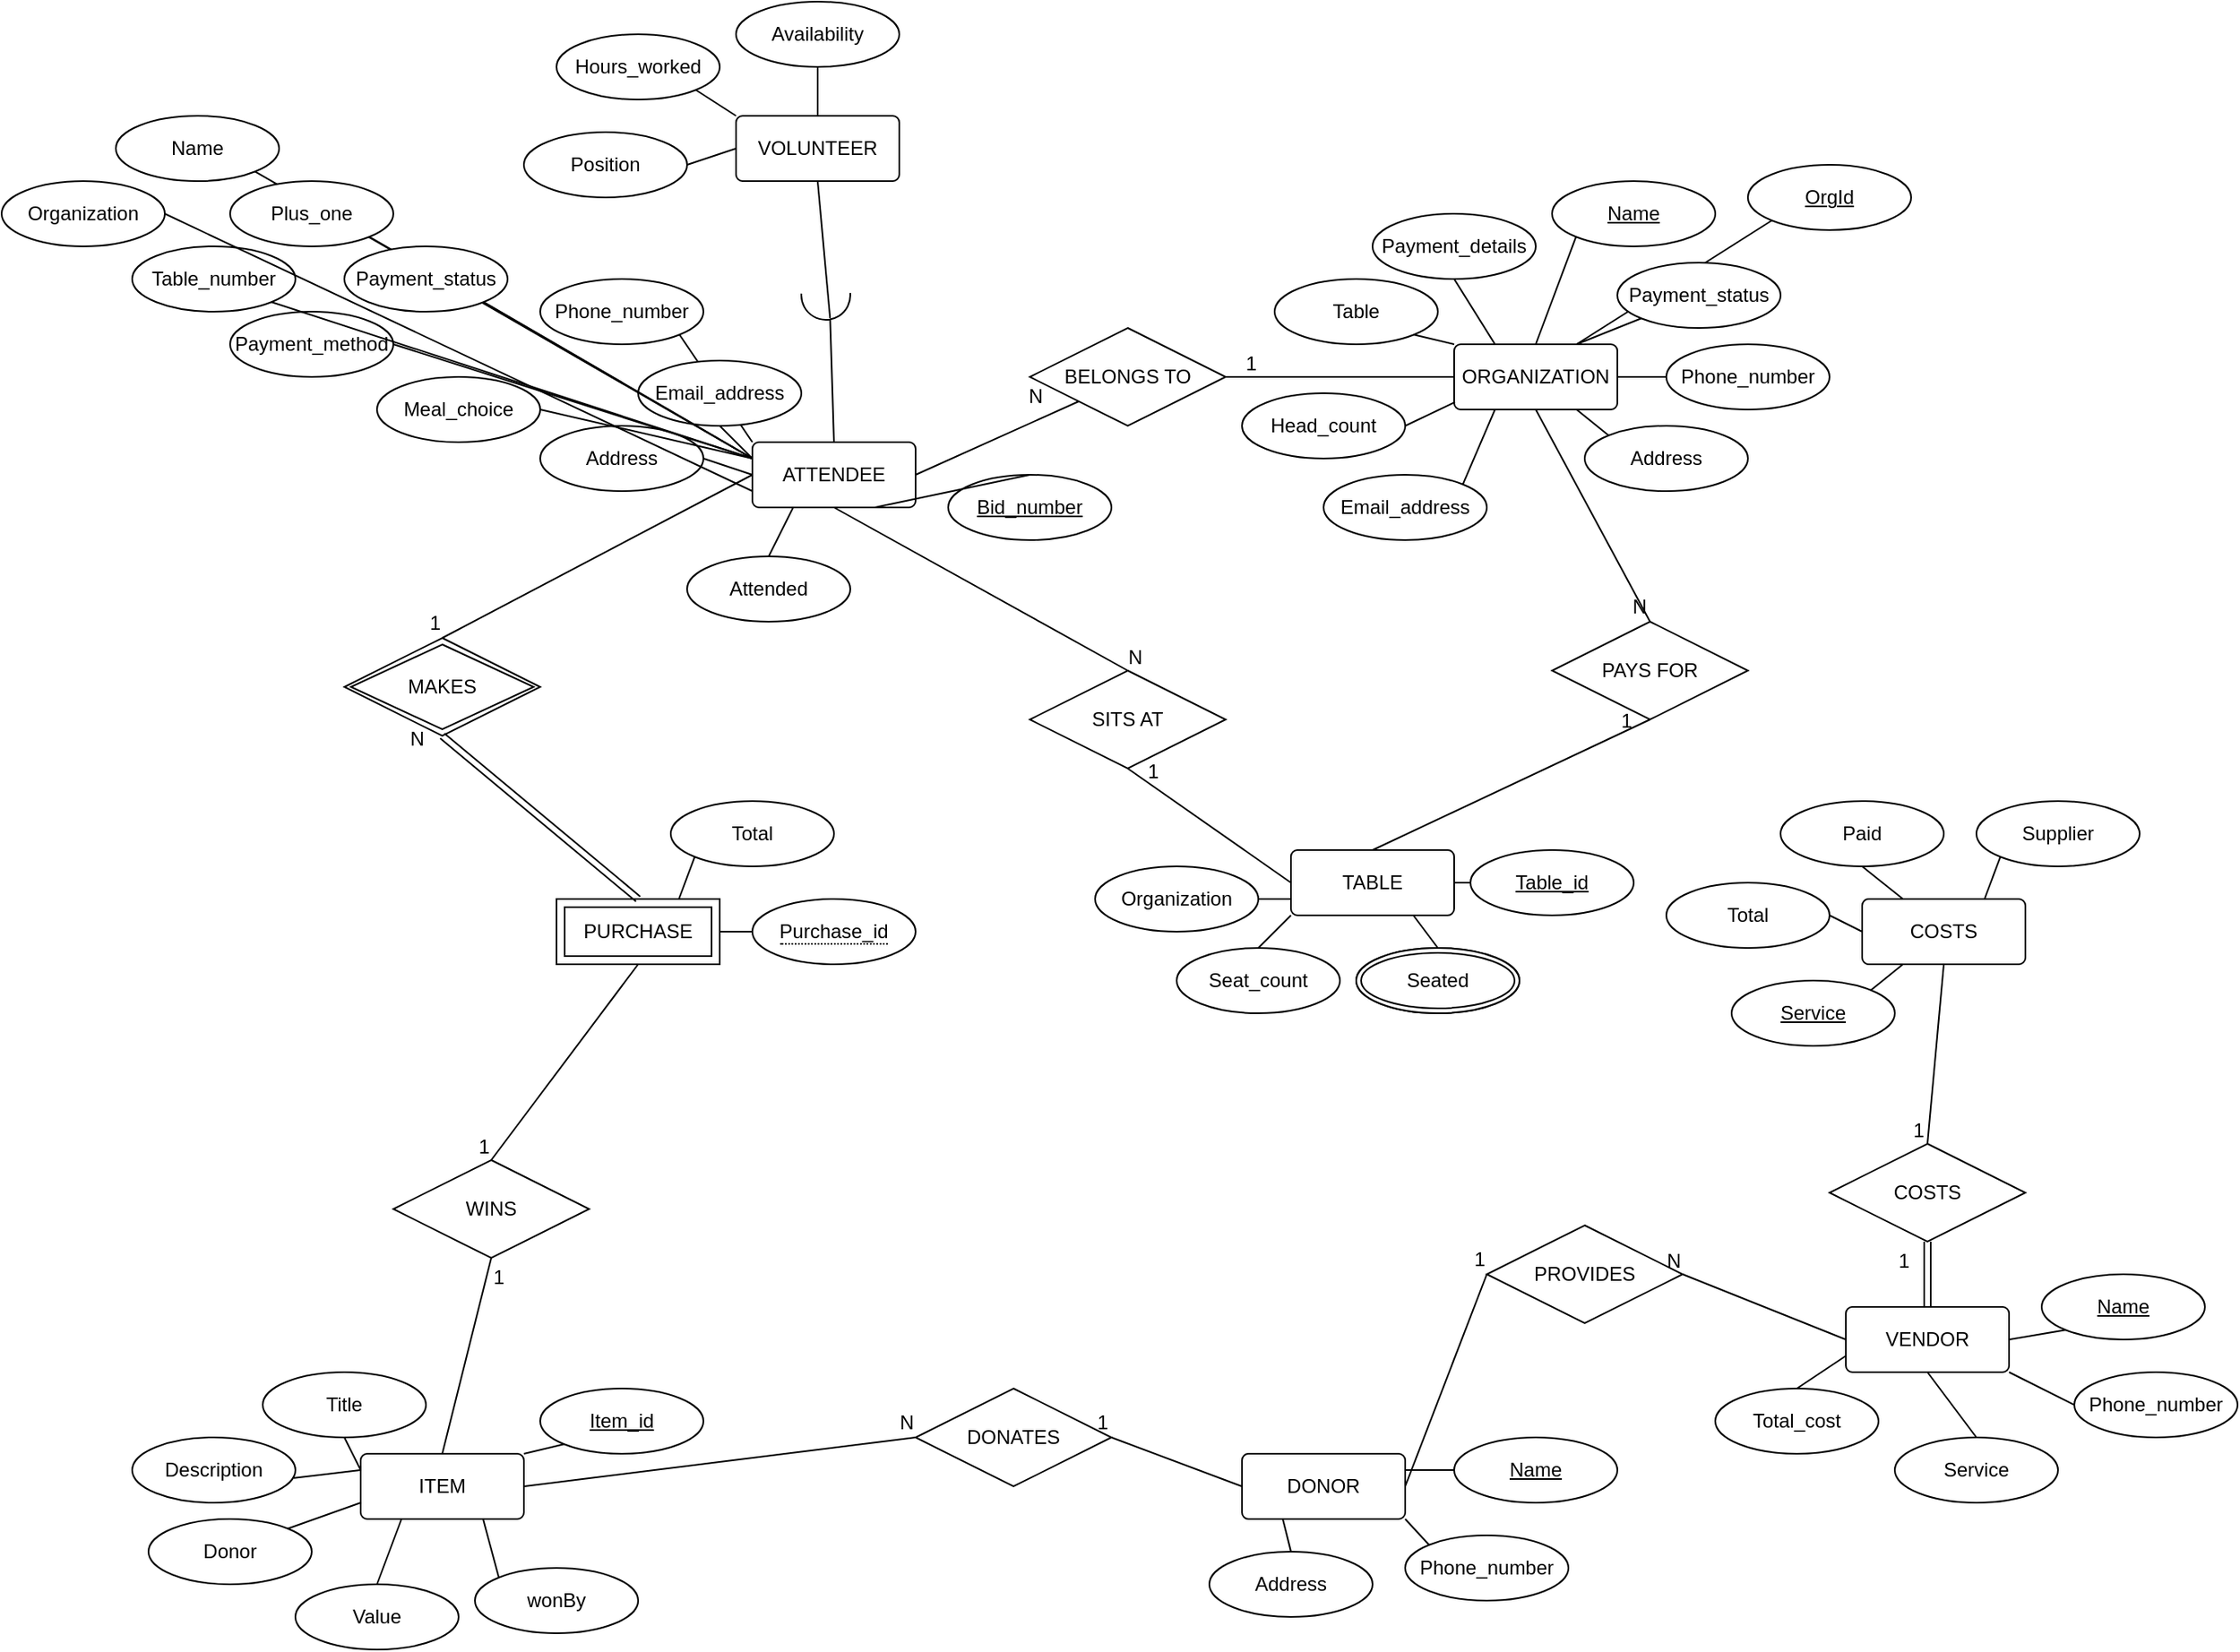 <mxfile version="24.2.3" type="google">
  <diagram id="R2lEEEUBdFMjLlhIrx00" name="Page-1">
    <mxGraphModel grid="1" page="1" gridSize="10" guides="1" tooltips="1" connect="1" arrows="1" fold="1" pageScale="1" pageWidth="850" pageHeight="1100" math="0" shadow="0" extFonts="Permanent Marker^https://fonts.googleapis.com/css?family=Permanent+Marker">
      <root>
        <mxCell id="0" />
        <mxCell id="1" parent="0" />
        <mxCell id="mXbjp-5B4UFYUWA8ZSkY-1" value="ATTENDEE" style="rounded=1;arcSize=10;whiteSpace=wrap;html=1;align=center;" vertex="1" parent="1">
          <mxGeometry x="300" y="330" width="100" height="40" as="geometry" />
        </mxCell>
        <mxCell id="mXbjp-5B4UFYUWA8ZSkY-2" value="ITEM" style="rounded=1;arcSize=10;whiteSpace=wrap;html=1;align=center;" vertex="1" parent="1">
          <mxGeometry x="60" y="950" width="100" height="40" as="geometry" />
        </mxCell>
        <mxCell id="mXbjp-5B4UFYUWA8ZSkY-3" value="TABLE" style="rounded=1;arcSize=10;whiteSpace=wrap;html=1;align=center;" vertex="1" parent="1">
          <mxGeometry x="630" y="580" width="100" height="40" as="geometry" />
        </mxCell>
        <mxCell id="mXbjp-5B4UFYUWA8ZSkY-4" value="VOLUNTEER" style="rounded=1;arcSize=10;whiteSpace=wrap;html=1;align=center;" vertex="1" parent="1">
          <mxGeometry x="290" y="130" width="100" height="40" as="geometry" />
        </mxCell>
        <mxCell id="mXbjp-5B4UFYUWA8ZSkY-5" value="DONOR" style="rounded=1;arcSize=10;whiteSpace=wrap;html=1;align=center;" vertex="1" parent="1">
          <mxGeometry x="600" y="950" width="100" height="40" as="geometry" />
        </mxCell>
        <mxCell id="mXbjp-5B4UFYUWA8ZSkY-6" value="VENDOR" style="rounded=1;arcSize=10;whiteSpace=wrap;html=1;align=center;" vertex="1" parent="1">
          <mxGeometry x="970" y="860" width="100" height="40" as="geometry" />
        </mxCell>
        <mxCell id="ik3XI29UfbijJ_VoGT8E-4" style="edgeStyle=none;curved=1;rounded=0;orthogonalLoop=1;jettySize=auto;html=1;exitX=0.75;exitY=0;exitDx=0;exitDy=0;entryX=0;entryY=1;entryDx=0;entryDy=0;fontSize=12;startSize=8;endSize=8;endArrow=none;endFill=0;" edge="1" parent="1" source="mXbjp-5B4UFYUWA8ZSkY-7" target="ik3XI29UfbijJ_VoGT8E-1">
          <mxGeometry relative="1" as="geometry" />
        </mxCell>
        <mxCell id="mXbjp-5B4UFYUWA8ZSkY-7" value="ORGANIZATION" style="rounded=1;arcSize=10;whiteSpace=wrap;html=1;align=center;" vertex="1" parent="1">
          <mxGeometry x="730" y="270" width="100" height="40" as="geometry" />
        </mxCell>
        <mxCell id="mXbjp-5B4UFYUWA8ZSkY-8" value="COSTS" style="rounded=1;arcSize=10;whiteSpace=wrap;html=1;align=center;" vertex="1" parent="1">
          <mxGeometry x="980" y="610" width="100" height="40" as="geometry" />
        </mxCell>
        <mxCell id="mXbjp-5B4UFYUWA8ZSkY-10" value="PURCHASE" style="shape=ext;margin=3;double=1;whiteSpace=wrap;html=1;align=center;" vertex="1" parent="1">
          <mxGeometry x="180" y="610" width="100" height="40" as="geometry" />
        </mxCell>
        <mxCell id="mXbjp-5B4UFYUWA8ZSkY-14" value="SITS AT" style="shape=rhombus;perimeter=rhombusPerimeter;whiteSpace=wrap;html=1;align=center;" vertex="1" parent="1">
          <mxGeometry x="470" y="470" width="120" height="60" as="geometry" />
        </mxCell>
        <mxCell id="mXbjp-5B4UFYUWA8ZSkY-15" value="BELONGS TO" style="shape=rhombus;perimeter=rhombusPerimeter;whiteSpace=wrap;html=1;align=center;" vertex="1" parent="1">
          <mxGeometry x="470" y="260" width="120" height="60" as="geometry" />
        </mxCell>
        <mxCell id="mXbjp-5B4UFYUWA8ZSkY-17" value="COSTS" style="shape=rhombus;perimeter=rhombusPerimeter;whiteSpace=wrap;html=1;align=center;" vertex="1" parent="1">
          <mxGeometry x="960" y="760" width="120" height="60" as="geometry" />
        </mxCell>
        <mxCell id="mXbjp-5B4UFYUWA8ZSkY-18" value="DONATES" style="shape=rhombus;perimeter=rhombusPerimeter;whiteSpace=wrap;html=1;align=center;" vertex="1" parent="1">
          <mxGeometry x="400" y="910" width="120" height="60" as="geometry" />
        </mxCell>
        <mxCell id="mXbjp-5B4UFYUWA8ZSkY-19" value="PROVIDES" style="shape=rhombus;perimeter=rhombusPerimeter;whiteSpace=wrap;html=1;align=center;" vertex="1" parent="1">
          <mxGeometry x="750" y="810" width="120" height="60" as="geometry" />
        </mxCell>
        <mxCell id="mXbjp-5B4UFYUWA8ZSkY-20" value="PAYS FOR" style="shape=rhombus;perimeter=rhombusPerimeter;whiteSpace=wrap;html=1;align=center;" vertex="1" parent="1">
          <mxGeometry x="790" y="440" width="120" height="60" as="geometry" />
        </mxCell>
        <mxCell id="mXbjp-5B4UFYUWA8ZSkY-21" value="MAKES" style="shape=rhombus;double=1;perimeter=rhombusPerimeter;whiteSpace=wrap;html=1;align=center;" vertex="1" parent="1">
          <mxGeometry x="50" y="450" width="120" height="60" as="geometry" />
        </mxCell>
        <mxCell id="mXbjp-5B4UFYUWA8ZSkY-22" value="WINS" style="shape=rhombus;perimeter=rhombusPerimeter;whiteSpace=wrap;html=1;align=center;" vertex="1" parent="1">
          <mxGeometry x="80" y="770" width="120" height="60" as="geometry" />
        </mxCell>
        <mxCell id="mXbjp-5B4UFYUWA8ZSkY-25" value="" style="endArrow=none;html=1;rounded=0;exitX=1;exitY=0.5;exitDx=0;exitDy=0;entryX=0;entryY=1;entryDx=0;entryDy=0;" edge="1" parent="1" source="mXbjp-5B4UFYUWA8ZSkY-1" target="mXbjp-5B4UFYUWA8ZSkY-15">
          <mxGeometry relative="1" as="geometry">
            <mxPoint x="560" y="470" as="sourcePoint" />
            <mxPoint x="720" y="470" as="targetPoint" />
          </mxGeometry>
        </mxCell>
        <mxCell id="mXbjp-5B4UFYUWA8ZSkY-26" value="N" style="resizable=0;html=1;whiteSpace=wrap;align=right;verticalAlign=bottom;" connectable="0" vertex="1" parent="mXbjp-5B4UFYUWA8ZSkY-25">
          <mxGeometry x="1" relative="1" as="geometry">
            <mxPoint x="-20" y="5" as="offset" />
          </mxGeometry>
        </mxCell>
        <mxCell id="mXbjp-5B4UFYUWA8ZSkY-27" value="" style="endArrow=none;html=1;rounded=0;entryX=1;entryY=0.5;entryDx=0;entryDy=0;exitX=0;exitY=0.5;exitDx=0;exitDy=0;" edge="1" parent="1" source="mXbjp-5B4UFYUWA8ZSkY-7" target="mXbjp-5B4UFYUWA8ZSkY-15">
          <mxGeometry relative="1" as="geometry">
            <mxPoint x="590" y="350" as="sourcePoint" />
            <mxPoint x="750" y="350" as="targetPoint" />
          </mxGeometry>
        </mxCell>
        <mxCell id="mXbjp-5B4UFYUWA8ZSkY-28" value="1" style="resizable=0;html=1;whiteSpace=wrap;align=right;verticalAlign=bottom;" connectable="0" vertex="1" parent="mXbjp-5B4UFYUWA8ZSkY-27">
          <mxGeometry x="1" relative="1" as="geometry">
            <mxPoint x="20" as="offset" />
          </mxGeometry>
        </mxCell>
        <mxCell id="mXbjp-5B4UFYUWA8ZSkY-29" value="" style="endArrow=none;html=1;rounded=0;entryX=0.5;entryY=0;entryDx=0;entryDy=0;exitX=0.5;exitY=1;exitDx=0;exitDy=0;" edge="1" parent="1" source="mXbjp-5B4UFYUWA8ZSkY-7" target="mXbjp-5B4UFYUWA8ZSkY-20">
          <mxGeometry relative="1" as="geometry">
            <mxPoint x="590" y="400" as="sourcePoint" />
            <mxPoint x="750" y="400" as="targetPoint" />
          </mxGeometry>
        </mxCell>
        <mxCell id="mXbjp-5B4UFYUWA8ZSkY-30" value="N" style="resizable=0;html=1;whiteSpace=wrap;align=right;verticalAlign=bottom;" connectable="0" vertex="1" parent="mXbjp-5B4UFYUWA8ZSkY-29">
          <mxGeometry x="1" relative="1" as="geometry" />
        </mxCell>
        <mxCell id="mXbjp-5B4UFYUWA8ZSkY-31" value="" style="endArrow=none;html=1;rounded=0;entryX=0.5;entryY=1;entryDx=0;entryDy=0;exitX=0.5;exitY=0;exitDx=0;exitDy=0;" edge="1" parent="1" source="mXbjp-5B4UFYUWA8ZSkY-3" target="mXbjp-5B4UFYUWA8ZSkY-20">
          <mxGeometry relative="1" as="geometry">
            <mxPoint x="590" y="590" as="sourcePoint" />
            <mxPoint x="750" y="590" as="targetPoint" />
          </mxGeometry>
        </mxCell>
        <mxCell id="mXbjp-5B4UFYUWA8ZSkY-32" value="1" style="resizable=0;html=1;whiteSpace=wrap;align=right;verticalAlign=bottom;" connectable="0" vertex="1" parent="mXbjp-5B4UFYUWA8ZSkY-31">
          <mxGeometry x="1" relative="1" as="geometry">
            <mxPoint x="-10" y="10" as="offset" />
          </mxGeometry>
        </mxCell>
        <mxCell id="mXbjp-5B4UFYUWA8ZSkY-33" value="" style="endArrow=none;html=1;rounded=0;entryX=0.5;entryY=1;entryDx=0;entryDy=0;exitX=0;exitY=0.5;exitDx=0;exitDy=0;" edge="1" parent="1" source="mXbjp-5B4UFYUWA8ZSkY-3" target="mXbjp-5B4UFYUWA8ZSkY-14">
          <mxGeometry relative="1" as="geometry">
            <mxPoint x="590" y="530" as="sourcePoint" />
            <mxPoint x="750" y="530" as="targetPoint" />
          </mxGeometry>
        </mxCell>
        <mxCell id="mXbjp-5B4UFYUWA8ZSkY-34" value="1" style="resizable=0;html=1;whiteSpace=wrap;align=right;verticalAlign=bottom;" connectable="0" vertex="1" parent="mXbjp-5B4UFYUWA8ZSkY-33">
          <mxGeometry x="1" relative="1" as="geometry">
            <mxPoint x="20" y="10" as="offset" />
          </mxGeometry>
        </mxCell>
        <mxCell id="mXbjp-5B4UFYUWA8ZSkY-35" value="" style="endArrow=none;html=1;rounded=0;entryX=0.5;entryY=0;entryDx=0;entryDy=0;exitX=0.5;exitY=1;exitDx=0;exitDy=0;" edge="1" parent="1" source="mXbjp-5B4UFYUWA8ZSkY-1" target="mXbjp-5B4UFYUWA8ZSkY-14">
          <mxGeometry relative="1" as="geometry">
            <mxPoint x="390" y="400" as="sourcePoint" />
            <mxPoint x="480" y="380" as="targetPoint" />
          </mxGeometry>
        </mxCell>
        <mxCell id="mXbjp-5B4UFYUWA8ZSkY-36" value="N" style="resizable=0;html=1;whiteSpace=wrap;align=right;verticalAlign=bottom;" connectable="0" vertex="1" parent="mXbjp-5B4UFYUWA8ZSkY-35">
          <mxGeometry x="1" relative="1" as="geometry">
            <mxPoint x="10" as="offset" />
          </mxGeometry>
        </mxCell>
        <mxCell id="mXbjp-5B4UFYUWA8ZSkY-38" value="" style="endArrow=none;html=1;rounded=0;entryX=1;entryY=0.5;entryDx=0;entryDy=0;exitX=0;exitY=0.5;exitDx=0;exitDy=0;" edge="1" parent="1" source="mXbjp-5B4UFYUWA8ZSkY-5" target="mXbjp-5B4UFYUWA8ZSkY-18">
          <mxGeometry relative="1" as="geometry">
            <mxPoint x="510" y="930" as="sourcePoint" />
            <mxPoint x="670" y="930" as="targetPoint" />
          </mxGeometry>
        </mxCell>
        <mxCell id="mXbjp-5B4UFYUWA8ZSkY-39" value="1" style="resizable=0;html=1;whiteSpace=wrap;align=right;verticalAlign=bottom;" connectable="0" vertex="1" parent="mXbjp-5B4UFYUWA8ZSkY-38">
          <mxGeometry x="1" relative="1" as="geometry" />
        </mxCell>
        <mxCell id="mXbjp-5B4UFYUWA8ZSkY-40" value="" style="endArrow=none;html=1;rounded=0;entryX=0;entryY=0.5;entryDx=0;entryDy=0;exitX=1;exitY=0.5;exitDx=0;exitDy=0;" edge="1" parent="1" source="mXbjp-5B4UFYUWA8ZSkY-2" target="mXbjp-5B4UFYUWA8ZSkY-18">
          <mxGeometry relative="1" as="geometry">
            <mxPoint x="510" y="930" as="sourcePoint" />
            <mxPoint x="670" y="930" as="targetPoint" />
          </mxGeometry>
        </mxCell>
        <mxCell id="mXbjp-5B4UFYUWA8ZSkY-41" value="N" style="resizable=0;html=1;whiteSpace=wrap;align=right;verticalAlign=bottom;" connectable="0" vertex="1" parent="mXbjp-5B4UFYUWA8ZSkY-40">
          <mxGeometry x="1" relative="1" as="geometry" />
        </mxCell>
        <mxCell id="mXbjp-5B4UFYUWA8ZSkY-42" value="" style="endArrow=none;html=1;rounded=0;entryX=0;entryY=0.5;entryDx=0;entryDy=0;exitX=1;exitY=0.5;exitDx=0;exitDy=0;" edge="1" parent="1" source="mXbjp-5B4UFYUWA8ZSkY-5" target="mXbjp-5B4UFYUWA8ZSkY-19">
          <mxGeometry relative="1" as="geometry">
            <mxPoint x="920" y="920" as="sourcePoint" />
            <mxPoint x="1080" y="920" as="targetPoint" />
          </mxGeometry>
        </mxCell>
        <mxCell id="mXbjp-5B4UFYUWA8ZSkY-43" value="1" style="resizable=0;html=1;whiteSpace=wrap;align=right;verticalAlign=bottom;" connectable="0" vertex="1" parent="mXbjp-5B4UFYUWA8ZSkY-42">
          <mxGeometry x="1" relative="1" as="geometry" />
        </mxCell>
        <mxCell id="mXbjp-5B4UFYUWA8ZSkY-44" value="" style="endArrow=none;html=1;rounded=0;entryX=1;entryY=0.5;entryDx=0;entryDy=0;exitX=0;exitY=0.5;exitDx=0;exitDy=0;" edge="1" parent="1" source="mXbjp-5B4UFYUWA8ZSkY-6" target="mXbjp-5B4UFYUWA8ZSkY-19">
          <mxGeometry relative="1" as="geometry">
            <mxPoint x="920" y="920" as="sourcePoint" />
            <mxPoint x="1080" y="920" as="targetPoint" />
          </mxGeometry>
        </mxCell>
        <mxCell id="mXbjp-5B4UFYUWA8ZSkY-45" value="N" style="resizable=0;html=1;whiteSpace=wrap;align=right;verticalAlign=bottom;" connectable="0" vertex="1" parent="mXbjp-5B4UFYUWA8ZSkY-44">
          <mxGeometry x="1" relative="1" as="geometry" />
        </mxCell>
        <mxCell id="mXbjp-5B4UFYUWA8ZSkY-46" value="" style="shape=link;html=1;rounded=0;entryX=0.5;entryY=1;entryDx=0;entryDy=0;exitX=0.5;exitY=0;exitDx=0;exitDy=0;" edge="1" parent="1" source="mXbjp-5B4UFYUWA8ZSkY-6" target="mXbjp-5B4UFYUWA8ZSkY-17">
          <mxGeometry relative="1" as="geometry">
            <mxPoint x="920" y="850" as="sourcePoint" />
            <mxPoint x="1080" y="850" as="targetPoint" />
          </mxGeometry>
        </mxCell>
        <mxCell id="mXbjp-5B4UFYUWA8ZSkY-47" value="1" style="resizable=0;html=1;whiteSpace=wrap;align=right;verticalAlign=bottom;" connectable="0" vertex="1" parent="mXbjp-5B4UFYUWA8ZSkY-46">
          <mxGeometry x="1" relative="1" as="geometry">
            <mxPoint x="-10" y="20" as="offset" />
          </mxGeometry>
        </mxCell>
        <mxCell id="mXbjp-5B4UFYUWA8ZSkY-50" value="" style="endArrow=none;html=1;rounded=0;entryX=0.5;entryY=0;entryDx=0;entryDy=0;exitX=0.5;exitY=1;exitDx=0;exitDy=0;" edge="1" parent="1" source="mXbjp-5B4UFYUWA8ZSkY-8" target="mXbjp-5B4UFYUWA8ZSkY-17">
          <mxGeometry relative="1" as="geometry">
            <mxPoint x="920" y="850" as="sourcePoint" />
            <mxPoint x="1080" y="850" as="targetPoint" />
          </mxGeometry>
        </mxCell>
        <mxCell id="mXbjp-5B4UFYUWA8ZSkY-51" value="1" style="resizable=0;html=1;whiteSpace=wrap;align=right;verticalAlign=bottom;" connectable="0" vertex="1" parent="mXbjp-5B4UFYUWA8ZSkY-50">
          <mxGeometry x="1" relative="1" as="geometry" />
        </mxCell>
        <mxCell id="mXbjp-5B4UFYUWA8ZSkY-56" value="" style="endArrow=none;html=1;rounded=0;exitX=0.5;exitY=0;exitDx=0;exitDy=0;entryX=0.5;entryY=1;entryDx=0;entryDy=0;" edge="1" parent="1" source="mXbjp-5B4UFYUWA8ZSkY-2" target="mXbjp-5B4UFYUWA8ZSkY-22">
          <mxGeometry relative="1" as="geometry">
            <mxPoint x="120" y="870" as="sourcePoint" />
            <mxPoint x="280" y="870" as="targetPoint" />
          </mxGeometry>
        </mxCell>
        <mxCell id="mXbjp-5B4UFYUWA8ZSkY-57" value="1" style="resizable=0;html=1;whiteSpace=wrap;align=right;verticalAlign=bottom;" connectable="0" vertex="1" parent="mXbjp-5B4UFYUWA8ZSkY-56">
          <mxGeometry x="1" relative="1" as="geometry">
            <mxPoint x="10" y="20" as="offset" />
          </mxGeometry>
        </mxCell>
        <mxCell id="mXbjp-5B4UFYUWA8ZSkY-64" value="" style="endArrow=none;html=1;rounded=0;entryX=0.5;entryY=0;entryDx=0;entryDy=0;exitX=0.5;exitY=1;exitDx=0;exitDy=0;" edge="1" parent="1" source="mXbjp-5B4UFYUWA8ZSkY-10" target="mXbjp-5B4UFYUWA8ZSkY-22">
          <mxGeometry relative="1" as="geometry">
            <mxPoint x="80" y="720" as="sourcePoint" />
            <mxPoint x="240" y="720" as="targetPoint" />
          </mxGeometry>
        </mxCell>
        <mxCell id="mXbjp-5B4UFYUWA8ZSkY-65" value="1" style="resizable=0;html=1;whiteSpace=wrap;align=right;verticalAlign=bottom;" connectable="0" vertex="1" parent="mXbjp-5B4UFYUWA8ZSkY-64">
          <mxGeometry x="1" relative="1" as="geometry" />
        </mxCell>
        <mxCell id="mXbjp-5B4UFYUWA8ZSkY-70" value="" style="shape=link;html=1;rounded=0;entryX=0.5;entryY=1;entryDx=0;entryDy=0;exitX=0.5;exitY=0;exitDx=0;exitDy=0;" edge="1" parent="1" source="mXbjp-5B4UFYUWA8ZSkY-10" target="mXbjp-5B4UFYUWA8ZSkY-21">
          <mxGeometry relative="1" as="geometry">
            <mxPoint x="280" y="540" as="sourcePoint" />
            <mxPoint x="440" y="540" as="targetPoint" />
          </mxGeometry>
        </mxCell>
        <mxCell id="mXbjp-5B4UFYUWA8ZSkY-71" value="N" style="resizable=0;html=1;whiteSpace=wrap;align=right;verticalAlign=bottom;" connectable="0" vertex="1" parent="mXbjp-5B4UFYUWA8ZSkY-70">
          <mxGeometry x="1" relative="1" as="geometry">
            <mxPoint x="-10" y="10" as="offset" />
          </mxGeometry>
        </mxCell>
        <mxCell id="mXbjp-5B4UFYUWA8ZSkY-72" value="" style="endArrow=none;html=1;rounded=0;entryX=0.5;entryY=0;entryDx=0;entryDy=0;exitX=0;exitY=0.5;exitDx=0;exitDy=0;" edge="1" parent="1" source="mXbjp-5B4UFYUWA8ZSkY-1" target="mXbjp-5B4UFYUWA8ZSkY-21">
          <mxGeometry relative="1" as="geometry">
            <mxPoint x="280" y="540" as="sourcePoint" />
            <mxPoint x="440" y="540" as="targetPoint" />
          </mxGeometry>
        </mxCell>
        <mxCell id="mXbjp-5B4UFYUWA8ZSkY-73" value="1" style="resizable=0;html=1;whiteSpace=wrap;align=right;verticalAlign=bottom;" connectable="0" vertex="1" parent="mXbjp-5B4UFYUWA8ZSkY-72">
          <mxGeometry x="1" relative="1" as="geometry" />
        </mxCell>
        <mxCell id="mXbjp-5B4UFYUWA8ZSkY-75" value="" style="endArrow=none;html=1;rounded=0;exitX=0.222;exitY=0.903;exitDx=0;exitDy=0;entryX=0.5;entryY=0;entryDx=0;entryDy=0;exitPerimeter=0;" edge="1" parent="1" source="mXbjp-5B4UFYUWA8ZSkY-76" target="mXbjp-5B4UFYUWA8ZSkY-1">
          <mxGeometry width="50" height="50" relative="1" as="geometry">
            <mxPoint x="370" y="400" as="sourcePoint" />
            <mxPoint x="420" y="350" as="targetPoint" />
          </mxGeometry>
        </mxCell>
        <mxCell id="mXbjp-5B4UFYUWA8ZSkY-80" value="" style="endArrow=none;html=1;rounded=0;exitX=0.5;exitY=1;exitDx=0;exitDy=0;entryX=0.232;entryY=0.891;entryDx=0;entryDy=0;entryPerimeter=0;" edge="1" parent="1" source="mXbjp-5B4UFYUWA8ZSkY-4" target="mXbjp-5B4UFYUWA8ZSkY-76">
          <mxGeometry width="50" height="50" relative="1" as="geometry">
            <mxPoint x="340" y="170" as="sourcePoint" />
            <mxPoint x="350" y="330" as="targetPoint" />
          </mxGeometry>
        </mxCell>
        <mxCell id="mXbjp-5B4UFYUWA8ZSkY-76" value="" style="verticalLabelPosition=bottom;verticalAlign=top;html=1;shape=mxgraph.basic.arc;startAngle=0.36;endAngle=0.886;rotation=-45;" vertex="1" parent="1">
          <mxGeometry x="330.0" y="225" width="30" height="30" as="geometry" />
        </mxCell>
        <mxCell id="mXbjp-5B4UFYUWA8ZSkY-82" value="Hours_worked" style="ellipse;whiteSpace=wrap;html=1;align=center;" vertex="1" parent="1">
          <mxGeometry x="180" y="80" width="100" height="40" as="geometry" />
        </mxCell>
        <mxCell id="mXbjp-5B4UFYUWA8ZSkY-83" value="Availability" style="ellipse;whiteSpace=wrap;html=1;align=center;" vertex="1" parent="1">
          <mxGeometry x="290" y="60" width="100" height="40" as="geometry" />
        </mxCell>
        <mxCell id="mXbjp-5B4UFYUWA8ZSkY-85" value="Position" style="ellipse;whiteSpace=wrap;html=1;align=center;" vertex="1" parent="1">
          <mxGeometry x="160" y="140" width="100" height="40" as="geometry" />
        </mxCell>
        <mxCell id="mXbjp-5B4UFYUWA8ZSkY-86" value="Organization" style="ellipse;whiteSpace=wrap;html=1;align=center;" vertex="1" parent="1">
          <mxGeometry x="-160" y="170" width="100" height="40" as="geometry" />
        </mxCell>
        <mxCell id="mXbjp-5B4UFYUWA8ZSkY-87" value="Name" style="ellipse;whiteSpace=wrap;html=1;align=center;" vertex="1" parent="1">
          <mxGeometry x="-90" y="130" width="100" height="40" as="geometry" />
        </mxCell>
        <mxCell id="mXbjp-5B4UFYUWA8ZSkY-88" value="Table_number" style="ellipse;whiteSpace=wrap;html=1;align=center;" vertex="1" parent="1">
          <mxGeometry x="-80" y="210" width="100" height="40" as="geometry" />
        </mxCell>
        <mxCell id="mXbjp-5B4UFYUWA8ZSkY-90" value="Payment_method" style="ellipse;whiteSpace=wrap;html=1;align=center;" vertex="1" parent="1">
          <mxGeometry x="-20" y="250" width="100" height="40" as="geometry" />
        </mxCell>
        <mxCell id="mXbjp-5B4UFYUWA8ZSkY-93" value="Meal_choice" style="ellipse;whiteSpace=wrap;html=1;align=center;" vertex="1" parent="1">
          <mxGeometry x="70" y="290" width="100" height="40" as="geometry" />
        </mxCell>
        <mxCell id="mXbjp-5B4UFYUWA8ZSkY-94" value="Phone_number" style="ellipse;whiteSpace=wrap;html=1;align=center;" vertex="1" parent="1">
          <mxGeometry x="170" y="230" width="100" height="40" as="geometry" />
        </mxCell>
        <mxCell id="mXbjp-5B4UFYUWA8ZSkY-95" value="Attended" style="ellipse;whiteSpace=wrap;html=1;align=center;" vertex="1" parent="1">
          <mxGeometry x="260" y="400" width="100" height="40" as="geometry" />
        </mxCell>
        <mxCell id="mXbjp-5B4UFYUWA8ZSkY-96" value="Address" style="ellipse;whiteSpace=wrap;html=1;align=center;" vertex="1" parent="1">
          <mxGeometry x="170" y="320" width="100" height="40" as="geometry" />
        </mxCell>
        <mxCell id="mXbjp-5B4UFYUWA8ZSkY-99" value="Bid_number" style="ellipse;whiteSpace=wrap;html=1;align=center;fontStyle=4;" vertex="1" parent="1">
          <mxGeometry x="420" y="350" width="100" height="40" as="geometry" />
        </mxCell>
        <mxCell id="mXbjp-5B4UFYUWA8ZSkY-100" value="Item_id" style="ellipse;whiteSpace=wrap;html=1;align=center;fontStyle=4;" vertex="1" parent="1">
          <mxGeometry x="170" y="910" width="100" height="40" as="geometry" />
        </mxCell>
        <mxCell id="mXbjp-5B4UFYUWA8ZSkY-101" value="wonBy" style="ellipse;whiteSpace=wrap;html=1;align=center;" vertex="1" parent="1">
          <mxGeometry x="130" y="1020" width="100" height="40" as="geometry" />
        </mxCell>
        <mxCell id="mXbjp-5B4UFYUWA8ZSkY-102" value="Value" style="ellipse;whiteSpace=wrap;html=1;align=center;" vertex="1" parent="1">
          <mxGeometry x="20" y="1030" width="100" height="40" as="geometry" />
        </mxCell>
        <mxCell id="mXbjp-5B4UFYUWA8ZSkY-103" value="Donor" style="ellipse;whiteSpace=wrap;html=1;align=center;" vertex="1" parent="1">
          <mxGeometry x="-70" y="990" width="100" height="40" as="geometry" />
        </mxCell>
        <mxCell id="mXbjp-5B4UFYUWA8ZSkY-104" value="Description" style="ellipse;whiteSpace=wrap;html=1;align=center;" vertex="1" parent="1">
          <mxGeometry x="-80" y="940" width="100" height="40" as="geometry" />
        </mxCell>
        <mxCell id="mXbjp-5B4UFYUWA8ZSkY-105" value="Title" style="ellipse;whiteSpace=wrap;html=1;align=center;" vertex="1" parent="1">
          <mxGeometry y="900" width="100" height="40" as="geometry" />
        </mxCell>
        <mxCell id="mXbjp-5B4UFYUWA8ZSkY-106" value="Table_id" style="ellipse;whiteSpace=wrap;html=1;align=center;fontStyle=4;" vertex="1" parent="1">
          <mxGeometry x="740" y="580" width="100" height="40" as="geometry" />
        </mxCell>
        <mxCell id="mXbjp-5B4UFYUWA8ZSkY-107" value="Seated" style="ellipse;whiteSpace=wrap;html=1;align=center;" vertex="1" parent="1">
          <mxGeometry x="670" y="640" width="100" height="40" as="geometry" />
        </mxCell>
        <mxCell id="mXbjp-5B4UFYUWA8ZSkY-108" value="Seat_count" style="ellipse;whiteSpace=wrap;html=1;align=center;" vertex="1" parent="1">
          <mxGeometry x="560" y="640" width="100" height="40" as="geometry" />
        </mxCell>
        <mxCell id="mXbjp-5B4UFYUWA8ZSkY-109" value="Organization" style="ellipse;whiteSpace=wrap;html=1;align=center;" vertex="1" parent="1">
          <mxGeometry x="510" y="590" width="100" height="40" as="geometry" />
        </mxCell>
        <mxCell id="mXbjp-5B4UFYUWA8ZSkY-110" value="Name" style="ellipse;whiteSpace=wrap;html=1;align=center;fontStyle=4;" vertex="1" parent="1">
          <mxGeometry x="730" y="940" width="100" height="40" as="geometry" />
        </mxCell>
        <mxCell id="mXbjp-5B4UFYUWA8ZSkY-111" value="Phone_number" style="ellipse;whiteSpace=wrap;html=1;align=center;" vertex="1" parent="1">
          <mxGeometry x="700" y="1000" width="100" height="40" as="geometry" />
        </mxCell>
        <mxCell id="mXbjp-5B4UFYUWA8ZSkY-112" value="Address" style="ellipse;whiteSpace=wrap;html=1;align=center;" vertex="1" parent="1">
          <mxGeometry x="580" y="1010" width="100" height="40" as="geometry" />
        </mxCell>
        <mxCell id="mXbjp-5B4UFYUWA8ZSkY-113" value="Name" style="ellipse;whiteSpace=wrap;html=1;align=center;fontStyle=4;" vertex="1" parent="1">
          <mxGeometry x="1090" y="840" width="100" height="40" as="geometry" />
        </mxCell>
        <mxCell id="mXbjp-5B4UFYUWA8ZSkY-114" value="Phone_number" style="ellipse;whiteSpace=wrap;html=1;align=center;" vertex="1" parent="1">
          <mxGeometry x="1110" y="900" width="100" height="40" as="geometry" />
        </mxCell>
        <mxCell id="mXbjp-5B4UFYUWA8ZSkY-115" value="Service" style="ellipse;whiteSpace=wrap;html=1;align=center;" vertex="1" parent="1">
          <mxGeometry x="1000" y="940" width="100" height="40" as="geometry" />
        </mxCell>
        <mxCell id="mXbjp-5B4UFYUWA8ZSkY-116" value="Total_cost" style="ellipse;whiteSpace=wrap;html=1;align=center;" vertex="1" parent="1">
          <mxGeometry x="890" y="910" width="100" height="40" as="geometry" />
        </mxCell>
        <mxCell id="mXbjp-5B4UFYUWA8ZSkY-117" value="Name" style="ellipse;whiteSpace=wrap;html=1;align=center;fontStyle=4;" vertex="1" parent="1">
          <mxGeometry x="790" y="170" width="100" height="40" as="geometry" />
        </mxCell>
        <mxCell id="mXbjp-5B4UFYUWA8ZSkY-118" value="Head_count" style="ellipse;whiteSpace=wrap;html=1;align=center;" vertex="1" parent="1">
          <mxGeometry x="600" y="300" width="100" height="40" as="geometry" />
        </mxCell>
        <mxCell id="mXbjp-5B4UFYUWA8ZSkY-119" value="Address" style="ellipse;whiteSpace=wrap;html=1;align=center;" vertex="1" parent="1">
          <mxGeometry x="810" y="320" width="100" height="40" as="geometry" />
        </mxCell>
        <mxCell id="mXbjp-5B4UFYUWA8ZSkY-120" value="Phone_number" style="ellipse;whiteSpace=wrap;html=1;align=center;" vertex="1" parent="1">
          <mxGeometry x="860" y="270" width="100" height="40" as="geometry" />
        </mxCell>
        <mxCell id="mXbjp-5B4UFYUWA8ZSkY-121" value="Payment_status" style="ellipse;whiteSpace=wrap;html=1;align=center;" vertex="1" parent="1">
          <mxGeometry x="830" y="220" width="100" height="40" as="geometry" />
        </mxCell>
        <mxCell id="mXbjp-5B4UFYUWA8ZSkY-122" value="Payment_details" style="ellipse;whiteSpace=wrap;html=1;align=center;" vertex="1" parent="1">
          <mxGeometry x="680" y="190" width="100" height="40" as="geometry" />
        </mxCell>
        <mxCell id="mXbjp-5B4UFYUWA8ZSkY-123" value="Table" style="ellipse;whiteSpace=wrap;html=1;align=center;" vertex="1" parent="1">
          <mxGeometry x="620" y="230" width="100" height="40" as="geometry" />
        </mxCell>
        <mxCell id="mXbjp-5B4UFYUWA8ZSkY-124" value="Email_address" style="ellipse;whiteSpace=wrap;html=1;align=center;" vertex="1" parent="1">
          <mxGeometry x="650" y="350" width="100" height="40" as="geometry" />
        </mxCell>
        <mxCell id="mXbjp-5B4UFYUWA8ZSkY-125" value="Supplier" style="ellipse;whiteSpace=wrap;html=1;align=center;" vertex="1" parent="1">
          <mxGeometry x="1050" y="550" width="100" height="40" as="geometry" />
        </mxCell>
        <mxCell id="mXbjp-5B4UFYUWA8ZSkY-126" value="Paid" style="ellipse;whiteSpace=wrap;html=1;align=center;" vertex="1" parent="1">
          <mxGeometry x="930" y="550" width="100" height="40" as="geometry" />
        </mxCell>
        <mxCell id="mXbjp-5B4UFYUWA8ZSkY-127" value="Total" style="ellipse;whiteSpace=wrap;html=1;align=center;" vertex="1" parent="1">
          <mxGeometry x="860" y="600" width="100" height="40" as="geometry" />
        </mxCell>
        <mxCell id="mXbjp-5B4UFYUWA8ZSkY-128" value="Service" style="ellipse;whiteSpace=wrap;html=1;align=center;fontStyle=4;" vertex="1" parent="1">
          <mxGeometry x="900" y="660" width="100" height="40" as="geometry" />
        </mxCell>
        <mxCell id="mXbjp-5B4UFYUWA8ZSkY-131" value="Total" style="ellipse;whiteSpace=wrap;html=1;align=center;" vertex="1" parent="1">
          <mxGeometry x="250" y="550" width="100" height="40" as="geometry" />
        </mxCell>
        <mxCell id="mXbjp-5B4UFYUWA8ZSkY-134" value="&lt;span style=&quot;border-bottom: 1px dotted&quot;&gt;Purchase_id&lt;/span&gt;" style="ellipse;whiteSpace=wrap;html=1;align=center;" vertex="1" parent="1">
          <mxGeometry x="300" y="610" width="100" height="40" as="geometry" />
        </mxCell>
        <mxCell id="mXbjp-5B4UFYUWA8ZSkY-139" value="" style="endArrow=none;html=1;rounded=0;entryX=0.5;entryY=1;entryDx=0;entryDy=0;exitX=0.5;exitY=0;exitDx=0;exitDy=0;" edge="1" parent="1" source="mXbjp-5B4UFYUWA8ZSkY-4" target="mXbjp-5B4UFYUWA8ZSkY-83">
          <mxGeometry width="50" height="50" relative="1" as="geometry">
            <mxPoint x="310" y="150" as="sourcePoint" />
            <mxPoint x="360" y="100" as="targetPoint" />
          </mxGeometry>
        </mxCell>
        <mxCell id="mXbjp-5B4UFYUWA8ZSkY-140" value="" style="endArrow=none;html=1;rounded=0;entryX=1;entryY=1;entryDx=0;entryDy=0;exitX=0;exitY=0;exitDx=0;exitDy=0;" edge="1" parent="1" source="mXbjp-5B4UFYUWA8ZSkY-4" target="mXbjp-5B4UFYUWA8ZSkY-82">
          <mxGeometry width="50" height="50" relative="1" as="geometry">
            <mxPoint x="310" y="150" as="sourcePoint" />
            <mxPoint x="360" y="100" as="targetPoint" />
          </mxGeometry>
        </mxCell>
        <mxCell id="mXbjp-5B4UFYUWA8ZSkY-141" value="" style="endArrow=none;html=1;rounded=0;exitX=1;exitY=0.5;exitDx=0;exitDy=0;entryX=0;entryY=0.5;entryDx=0;entryDy=0;" edge="1" parent="1" source="mXbjp-5B4UFYUWA8ZSkY-85" target="mXbjp-5B4UFYUWA8ZSkY-4">
          <mxGeometry width="50" height="50" relative="1" as="geometry">
            <mxPoint x="310" y="190" as="sourcePoint" />
            <mxPoint x="360" y="140" as="targetPoint" />
          </mxGeometry>
        </mxCell>
        <mxCell id="mXbjp-5B4UFYUWA8ZSkY-142" value="" style="endArrow=none;html=1;rounded=0;entryX=0;entryY=1;entryDx=0;entryDy=0;exitX=0.5;exitY=0;exitDx=0;exitDy=0;" edge="1" parent="1" source="mXbjp-5B4UFYUWA8ZSkY-7" target="mXbjp-5B4UFYUWA8ZSkY-117">
          <mxGeometry width="50" height="50" relative="1" as="geometry">
            <mxPoint x="760" y="320" as="sourcePoint" />
            <mxPoint x="810" y="270" as="targetPoint" />
          </mxGeometry>
        </mxCell>
        <mxCell id="mXbjp-5B4UFYUWA8ZSkY-143" value="" style="endArrow=none;html=1;rounded=0;entryX=0.5;entryY=1;entryDx=0;entryDy=0;exitX=0.25;exitY=0;exitDx=0;exitDy=0;" edge="1" parent="1" source="mXbjp-5B4UFYUWA8ZSkY-7" target="mXbjp-5B4UFYUWA8ZSkY-122">
          <mxGeometry width="50" height="50" relative="1" as="geometry">
            <mxPoint x="760" y="320" as="sourcePoint" />
            <mxPoint x="810" y="270" as="targetPoint" />
          </mxGeometry>
        </mxCell>
        <mxCell id="mXbjp-5B4UFYUWA8ZSkY-144" value="" style="endArrow=none;html=1;rounded=0;entryX=0;entryY=1;entryDx=0;entryDy=0;exitX=0.75;exitY=0;exitDx=0;exitDy=0;" edge="1" parent="1" source="mXbjp-5B4UFYUWA8ZSkY-7" target="mXbjp-5B4UFYUWA8ZSkY-121">
          <mxGeometry width="50" height="50" relative="1" as="geometry">
            <mxPoint x="760" y="320" as="sourcePoint" />
            <mxPoint x="810" y="270" as="targetPoint" />
          </mxGeometry>
        </mxCell>
        <mxCell id="mXbjp-5B4UFYUWA8ZSkY-145" value="" style="endArrow=none;html=1;rounded=0;entryX=0;entryY=0.5;entryDx=0;entryDy=0;exitX=1;exitY=0.5;exitDx=0;exitDy=0;" edge="1" parent="1" source="mXbjp-5B4UFYUWA8ZSkY-7" target="mXbjp-5B4UFYUWA8ZSkY-120">
          <mxGeometry width="50" height="50" relative="1" as="geometry">
            <mxPoint x="760" y="320" as="sourcePoint" />
            <mxPoint x="810" y="270" as="targetPoint" />
          </mxGeometry>
        </mxCell>
        <mxCell id="mXbjp-5B4UFYUWA8ZSkY-146" value="" style="endArrow=none;html=1;rounded=0;entryX=1;entryY=1;entryDx=0;entryDy=0;exitX=0;exitY=0;exitDx=0;exitDy=0;" edge="1" parent="1" source="mXbjp-5B4UFYUWA8ZSkY-7" target="mXbjp-5B4UFYUWA8ZSkY-123">
          <mxGeometry width="50" height="50" relative="1" as="geometry">
            <mxPoint x="760" y="320" as="sourcePoint" />
            <mxPoint x="810" y="270" as="targetPoint" />
          </mxGeometry>
        </mxCell>
        <mxCell id="mXbjp-5B4UFYUWA8ZSkY-147" value="" style="endArrow=none;html=1;rounded=0;exitX=1;exitY=0.5;exitDx=0;exitDy=0;entryX=0.005;entryY=0.887;entryDx=0;entryDy=0;entryPerimeter=0;" edge="1" parent="1" source="mXbjp-5B4UFYUWA8ZSkY-118" target="mXbjp-5B4UFYUWA8ZSkY-7">
          <mxGeometry width="50" height="50" relative="1" as="geometry">
            <mxPoint x="760" y="340" as="sourcePoint" />
            <mxPoint x="810" y="290" as="targetPoint" />
          </mxGeometry>
        </mxCell>
        <mxCell id="mXbjp-5B4UFYUWA8ZSkY-148" value="" style="endArrow=none;html=1;rounded=0;exitX=1;exitY=0;exitDx=0;exitDy=0;entryX=0.25;entryY=1;entryDx=0;entryDy=0;" edge="1" parent="1" source="mXbjp-5B4UFYUWA8ZSkY-124" target="mXbjp-5B4UFYUWA8ZSkY-7">
          <mxGeometry width="50" height="50" relative="1" as="geometry">
            <mxPoint x="760" y="340" as="sourcePoint" />
            <mxPoint x="810" y="290" as="targetPoint" />
          </mxGeometry>
        </mxCell>
        <mxCell id="mXbjp-5B4UFYUWA8ZSkY-149" value="" style="endArrow=none;html=1;rounded=0;exitX=0;exitY=0;exitDx=0;exitDy=0;entryX=0.75;entryY=1;entryDx=0;entryDy=0;" edge="1" parent="1" source="mXbjp-5B4UFYUWA8ZSkY-119" target="mXbjp-5B4UFYUWA8ZSkY-7">
          <mxGeometry width="50" height="50" relative="1" as="geometry">
            <mxPoint x="830" y="340" as="sourcePoint" />
            <mxPoint x="880" y="290" as="targetPoint" />
          </mxGeometry>
        </mxCell>
        <mxCell id="mXbjp-5B4UFYUWA8ZSkY-150" value="" style="endArrow=none;html=1;rounded=0;entryX=0;entryY=1;entryDx=0;entryDy=0;exitX=0.75;exitY=0;exitDx=0;exitDy=0;" edge="1" parent="1" source="mXbjp-5B4UFYUWA8ZSkY-8" target="mXbjp-5B4UFYUWA8ZSkY-125">
          <mxGeometry width="50" height="50" relative="1" as="geometry">
            <mxPoint x="1010" y="680" as="sourcePoint" />
            <mxPoint x="1060" y="630" as="targetPoint" />
          </mxGeometry>
        </mxCell>
        <mxCell id="mXbjp-5B4UFYUWA8ZSkY-151" value="" style="endArrow=none;html=1;rounded=0;exitX=1;exitY=0;exitDx=0;exitDy=0;entryX=0.25;entryY=1;entryDx=0;entryDy=0;" edge="1" parent="1" source="mXbjp-5B4UFYUWA8ZSkY-128" target="mXbjp-5B4UFYUWA8ZSkY-8">
          <mxGeometry width="50" height="50" relative="1" as="geometry">
            <mxPoint x="1010" y="680" as="sourcePoint" />
            <mxPoint x="1060" y="630" as="targetPoint" />
          </mxGeometry>
        </mxCell>
        <mxCell id="mXbjp-5B4UFYUWA8ZSkY-152" value="" style="endArrow=none;html=1;rounded=0;exitX=1;exitY=0.5;exitDx=0;exitDy=0;entryX=0;entryY=0.5;entryDx=0;entryDy=0;" edge="1" parent="1" source="mXbjp-5B4UFYUWA8ZSkY-127" target="mXbjp-5B4UFYUWA8ZSkY-8">
          <mxGeometry width="50" height="50" relative="1" as="geometry">
            <mxPoint x="1010" y="680" as="sourcePoint" />
            <mxPoint x="1060" y="630" as="targetPoint" />
          </mxGeometry>
        </mxCell>
        <mxCell id="mXbjp-5B4UFYUWA8ZSkY-153" value="" style="endArrow=none;html=1;rounded=0;exitX=0.5;exitY=1;exitDx=0;exitDy=0;entryX=0.25;entryY=0;entryDx=0;entryDy=0;" edge="1" parent="1" source="mXbjp-5B4UFYUWA8ZSkY-126" target="mXbjp-5B4UFYUWA8ZSkY-8">
          <mxGeometry width="50" height="50" relative="1" as="geometry">
            <mxPoint x="1010" y="680" as="sourcePoint" />
            <mxPoint x="1060" y="630" as="targetPoint" />
          </mxGeometry>
        </mxCell>
        <mxCell id="mXbjp-5B4UFYUWA8ZSkY-154" value="" style="endArrow=none;html=1;rounded=0;exitX=0.5;exitY=0;exitDx=0;exitDy=0;entryX=0;entryY=0.75;entryDx=0;entryDy=0;" edge="1" parent="1" source="mXbjp-5B4UFYUWA8ZSkY-116" target="mXbjp-5B4UFYUWA8ZSkY-6">
          <mxGeometry width="50" height="50" relative="1" as="geometry">
            <mxPoint x="1030" y="920" as="sourcePoint" />
            <mxPoint x="1080" y="870" as="targetPoint" />
          </mxGeometry>
        </mxCell>
        <mxCell id="mXbjp-5B4UFYUWA8ZSkY-155" value="" style="endArrow=none;html=1;rounded=0;exitX=0.5;exitY=0;exitDx=0;exitDy=0;entryX=0.5;entryY=1;entryDx=0;entryDy=0;" edge="1" parent="1" source="mXbjp-5B4UFYUWA8ZSkY-115" target="mXbjp-5B4UFYUWA8ZSkY-6">
          <mxGeometry width="50" height="50" relative="1" as="geometry">
            <mxPoint x="1030" y="920" as="sourcePoint" />
            <mxPoint x="1080" y="870" as="targetPoint" />
          </mxGeometry>
        </mxCell>
        <mxCell id="mXbjp-5B4UFYUWA8ZSkY-156" value="" style="endArrow=none;html=1;rounded=0;entryX=0;entryY=0.5;entryDx=0;entryDy=0;exitX=1;exitY=1;exitDx=0;exitDy=0;" edge="1" parent="1" source="mXbjp-5B4UFYUWA8ZSkY-6" target="mXbjp-5B4UFYUWA8ZSkY-114">
          <mxGeometry width="50" height="50" relative="1" as="geometry">
            <mxPoint x="1050" y="920" as="sourcePoint" />
            <mxPoint x="1100" y="870" as="targetPoint" />
          </mxGeometry>
        </mxCell>
        <mxCell id="mXbjp-5B4UFYUWA8ZSkY-157" value="" style="endArrow=none;html=1;rounded=0;entryX=0;entryY=1;entryDx=0;entryDy=0;exitX=1;exitY=0.5;exitDx=0;exitDy=0;" edge="1" parent="1" source="mXbjp-5B4UFYUWA8ZSkY-6" target="mXbjp-5B4UFYUWA8ZSkY-113">
          <mxGeometry width="50" height="50" relative="1" as="geometry">
            <mxPoint x="1050" y="900" as="sourcePoint" />
            <mxPoint x="1100" y="850" as="targetPoint" />
          </mxGeometry>
        </mxCell>
        <mxCell id="mXbjp-5B4UFYUWA8ZSkY-158" value="" style="endArrow=none;html=1;rounded=0;exitX=0.5;exitY=0;exitDx=0;exitDy=0;entryX=0.25;entryY=1;entryDx=0;entryDy=0;" edge="1" parent="1" source="mXbjp-5B4UFYUWA8ZSkY-112" target="mXbjp-5B4UFYUWA8ZSkY-5">
          <mxGeometry width="50" height="50" relative="1" as="geometry">
            <mxPoint x="680" y="1000" as="sourcePoint" />
            <mxPoint x="730" y="950" as="targetPoint" />
          </mxGeometry>
        </mxCell>
        <mxCell id="mXbjp-5B4UFYUWA8ZSkY-159" value="" style="endArrow=none;html=1;rounded=0;entryX=0;entryY=0.5;entryDx=0;entryDy=0;exitX=1;exitY=0.25;exitDx=0;exitDy=0;" edge="1" parent="1" source="mXbjp-5B4UFYUWA8ZSkY-5" target="mXbjp-5B4UFYUWA8ZSkY-110">
          <mxGeometry width="50" height="50" relative="1" as="geometry">
            <mxPoint x="680" y="1000" as="sourcePoint" />
            <mxPoint x="730" y="950" as="targetPoint" />
          </mxGeometry>
        </mxCell>
        <mxCell id="mXbjp-5B4UFYUWA8ZSkY-160" value="" style="endArrow=none;html=1;rounded=0;exitX=0;exitY=0;exitDx=0;exitDy=0;entryX=1;entryY=1;entryDx=0;entryDy=0;" edge="1" parent="1" source="mXbjp-5B4UFYUWA8ZSkY-111" target="mXbjp-5B4UFYUWA8ZSkY-5">
          <mxGeometry width="50" height="50" relative="1" as="geometry">
            <mxPoint x="680" y="1000" as="sourcePoint" />
            <mxPoint x="730" y="950" as="targetPoint" />
          </mxGeometry>
        </mxCell>
        <mxCell id="mXbjp-5B4UFYUWA8ZSkY-161" value="" style="endArrow=none;html=1;rounded=0;entryX=0;entryY=1;entryDx=0;entryDy=0;exitX=1;exitY=0;exitDx=0;exitDy=0;" edge="1" parent="1" source="mXbjp-5B4UFYUWA8ZSkY-2" target="mXbjp-5B4UFYUWA8ZSkY-100">
          <mxGeometry width="50" height="50" relative="1" as="geometry">
            <mxPoint x="70" y="990" as="sourcePoint" />
            <mxPoint x="120" y="940" as="targetPoint" />
          </mxGeometry>
        </mxCell>
        <mxCell id="mXbjp-5B4UFYUWA8ZSkY-162" value="" style="endArrow=none;html=1;rounded=0;entryX=0.5;entryY=1;entryDx=0;entryDy=0;exitX=0;exitY=0.25;exitDx=0;exitDy=0;" edge="1" parent="1" source="mXbjp-5B4UFYUWA8ZSkY-2" target="mXbjp-5B4UFYUWA8ZSkY-105">
          <mxGeometry width="50" height="50" relative="1" as="geometry">
            <mxPoint x="70" y="990" as="sourcePoint" />
            <mxPoint x="120" y="940" as="targetPoint" />
          </mxGeometry>
        </mxCell>
        <mxCell id="mXbjp-5B4UFYUWA8ZSkY-163" value="" style="endArrow=none;html=1;rounded=0;exitX=0.99;exitY=0.621;exitDx=0;exitDy=0;exitPerimeter=0;entryX=0;entryY=0.25;entryDx=0;entryDy=0;" edge="1" parent="1" source="mXbjp-5B4UFYUWA8ZSkY-104" target="mXbjp-5B4UFYUWA8ZSkY-2">
          <mxGeometry width="50" height="50" relative="1" as="geometry">
            <mxPoint x="70" y="990" as="sourcePoint" />
            <mxPoint x="120" y="940" as="targetPoint" />
          </mxGeometry>
        </mxCell>
        <mxCell id="mXbjp-5B4UFYUWA8ZSkY-164" value="" style="endArrow=none;html=1;rounded=0;exitX=1;exitY=0;exitDx=0;exitDy=0;entryX=0;entryY=0.75;entryDx=0;entryDy=0;" edge="1" parent="1" source="mXbjp-5B4UFYUWA8ZSkY-103" target="mXbjp-5B4UFYUWA8ZSkY-2">
          <mxGeometry width="50" height="50" relative="1" as="geometry">
            <mxPoint x="70" y="990" as="sourcePoint" />
            <mxPoint x="120" y="940" as="targetPoint" />
          </mxGeometry>
        </mxCell>
        <mxCell id="mXbjp-5B4UFYUWA8ZSkY-165" value="" style="endArrow=none;html=1;rounded=0;exitX=0.5;exitY=0;exitDx=0;exitDy=0;entryX=0.25;entryY=1;entryDx=0;entryDy=0;" edge="1" parent="1" source="mXbjp-5B4UFYUWA8ZSkY-102" target="mXbjp-5B4UFYUWA8ZSkY-2">
          <mxGeometry width="50" height="50" relative="1" as="geometry">
            <mxPoint x="70" y="990" as="sourcePoint" />
            <mxPoint x="120" y="940" as="targetPoint" />
          </mxGeometry>
        </mxCell>
        <mxCell id="mXbjp-5B4UFYUWA8ZSkY-166" value="" style="endArrow=none;html=1;rounded=0;entryX=0;entryY=0;entryDx=0;entryDy=0;exitX=0.75;exitY=1;exitDx=0;exitDy=0;" edge="1" parent="1" source="mXbjp-5B4UFYUWA8ZSkY-2" target="mXbjp-5B4UFYUWA8ZSkY-101">
          <mxGeometry width="50" height="50" relative="1" as="geometry">
            <mxPoint x="70" y="990" as="sourcePoint" />
            <mxPoint x="120" y="940" as="targetPoint" />
          </mxGeometry>
        </mxCell>
        <mxCell id="mXbjp-5B4UFYUWA8ZSkY-167" value="" style="endArrow=none;html=1;rounded=0;entryX=0;entryY=1;entryDx=0;entryDy=0;exitX=0.75;exitY=0;exitDx=0;exitDy=0;" edge="1" parent="1" source="mXbjp-5B4UFYUWA8ZSkY-10" target="mXbjp-5B4UFYUWA8ZSkY-131">
          <mxGeometry width="50" height="50" relative="1" as="geometry">
            <mxPoint x="250" y="610" as="sourcePoint" />
            <mxPoint x="300" y="560" as="targetPoint" />
          </mxGeometry>
        </mxCell>
        <mxCell id="mXbjp-5B4UFYUWA8ZSkY-168" value="" style="endArrow=none;html=1;rounded=0;entryX=0;entryY=0.5;entryDx=0;entryDy=0;exitX=1;exitY=0.5;exitDx=0;exitDy=0;" edge="1" parent="1" source="mXbjp-5B4UFYUWA8ZSkY-10" target="mXbjp-5B4UFYUWA8ZSkY-134">
          <mxGeometry width="50" height="50" relative="1" as="geometry">
            <mxPoint x="250" y="610" as="sourcePoint" />
            <mxPoint x="300" y="560" as="targetPoint" />
          </mxGeometry>
        </mxCell>
        <mxCell id="mXbjp-5B4UFYUWA8ZSkY-169" value="" style="endArrow=none;html=1;rounded=0;exitX=0.5;exitY=0;exitDx=0;exitDy=0;entryX=0.25;entryY=1;entryDx=0;entryDy=0;" edge="1" parent="1" source="mXbjp-5B4UFYUWA8ZSkY-95" target="mXbjp-5B4UFYUWA8ZSkY-1">
          <mxGeometry width="50" height="50" relative="1" as="geometry">
            <mxPoint x="290" y="410" as="sourcePoint" />
            <mxPoint x="340" y="360" as="targetPoint" />
          </mxGeometry>
        </mxCell>
        <mxCell id="mXbjp-5B4UFYUWA8ZSkY-170" value="" style="endArrow=none;html=1;rounded=0;entryX=0.75;entryY=1;entryDx=0;entryDy=0;exitX=0.5;exitY=0;exitDx=0;exitDy=0;" edge="1" parent="1" source="mXbjp-5B4UFYUWA8ZSkY-99" target="mXbjp-5B4UFYUWA8ZSkY-1">
          <mxGeometry width="50" height="50" relative="1" as="geometry">
            <mxPoint x="290" y="410" as="sourcePoint" />
            <mxPoint x="340" y="360" as="targetPoint" />
          </mxGeometry>
        </mxCell>
        <mxCell id="mXbjp-5B4UFYUWA8ZSkY-171" value="" style="endArrow=none;html=1;rounded=0;entryX=0.5;entryY=1;entryDx=0;entryDy=0;exitX=0;exitY=0.25;exitDx=0;exitDy=0;" edge="1" parent="1" source="mXbjp-5B4UFYUWA8ZSkY-1" target="mXbjp-5B4UFYUWA8ZSkY-97">
          <mxGeometry width="50" height="50" relative="1" as="geometry">
            <mxPoint x="210" y="340" as="sourcePoint" />
            <mxPoint x="260" y="290" as="targetPoint" />
          </mxGeometry>
        </mxCell>
        <mxCell id="mXbjp-5B4UFYUWA8ZSkY-172" value="" style="endArrow=none;html=1;rounded=0;entryX=1;entryY=0.5;entryDx=0;entryDy=0;exitX=0;exitY=0.5;exitDx=0;exitDy=0;" edge="1" parent="1" source="mXbjp-5B4UFYUWA8ZSkY-1" target="mXbjp-5B4UFYUWA8ZSkY-96">
          <mxGeometry width="50" height="50" relative="1" as="geometry">
            <mxPoint x="210" y="340" as="sourcePoint" />
            <mxPoint x="260" y="290" as="targetPoint" />
          </mxGeometry>
        </mxCell>
        <mxCell id="mXbjp-5B4UFYUWA8ZSkY-173" value="" style="endArrow=none;html=1;rounded=0;entryX=1;entryY=1;entryDx=0;entryDy=0;exitX=0;exitY=0;exitDx=0;exitDy=0;" edge="1" parent="1" source="mXbjp-5B4UFYUWA8ZSkY-1" target="mXbjp-5B4UFYUWA8ZSkY-94">
          <mxGeometry width="50" height="50" relative="1" as="geometry">
            <mxPoint x="210" y="340" as="sourcePoint" />
            <mxPoint x="260" y="290" as="targetPoint" />
          </mxGeometry>
        </mxCell>
        <mxCell id="mXbjp-5B4UFYUWA8ZSkY-97" value="Email_address" style="ellipse;whiteSpace=wrap;html=1;align=center;" vertex="1" parent="1">
          <mxGeometry x="230" y="280" width="100" height="40" as="geometry" />
        </mxCell>
        <mxCell id="mXbjp-5B4UFYUWA8ZSkY-174" value="" style="endArrow=none;html=1;rounded=0;exitX=1;exitY=0.5;exitDx=0;exitDy=0;entryX=0;entryY=0.25;entryDx=0;entryDy=0;" edge="1" parent="1" source="mXbjp-5B4UFYUWA8ZSkY-93" target="mXbjp-5B4UFYUWA8ZSkY-1">
          <mxGeometry width="50" height="50" relative="1" as="geometry">
            <mxPoint x="220" y="330" as="sourcePoint" />
            <mxPoint x="270" y="280" as="targetPoint" />
          </mxGeometry>
        </mxCell>
        <mxCell id="mXbjp-5B4UFYUWA8ZSkY-175" value="" style="endArrow=none;html=1;rounded=0;entryX=0;entryY=0.25;entryDx=0;entryDy=0;exitX=1;exitY=1;exitDx=0;exitDy=0;" edge="1" parent="1" source="mXbjp-5B4UFYUWA8ZSkY-91" target="mXbjp-5B4UFYUWA8ZSkY-1">
          <mxGeometry width="50" height="50" relative="1" as="geometry">
            <mxPoint x="160" y="330" as="sourcePoint" />
            <mxPoint x="210" y="280" as="targetPoint" />
          </mxGeometry>
        </mxCell>
        <mxCell id="mXbjp-5B4UFYUWA8ZSkY-176" value="" style="endArrow=none;html=1;rounded=0;entryX=0;entryY=0.25;entryDx=0;entryDy=0;exitX=1;exitY=0.5;exitDx=0;exitDy=0;" edge="1" parent="1" source="mXbjp-5B4UFYUWA8ZSkY-90" target="mXbjp-5B4UFYUWA8ZSkY-1">
          <mxGeometry width="50" height="50" relative="1" as="geometry">
            <mxPoint x="160" y="330" as="sourcePoint" />
            <mxPoint x="210" y="280" as="targetPoint" />
          </mxGeometry>
        </mxCell>
        <mxCell id="mXbjp-5B4UFYUWA8ZSkY-177" value="" style="endArrow=none;html=1;rounded=0;entryX=0;entryY=0.25;entryDx=0;entryDy=0;exitX=1;exitY=1;exitDx=0;exitDy=0;" edge="1" parent="1" source="mXbjp-5B4UFYUWA8ZSkY-89" target="mXbjp-5B4UFYUWA8ZSkY-1">
          <mxGeometry width="50" height="50" relative="1" as="geometry">
            <mxPoint x="120" y="310" as="sourcePoint" />
            <mxPoint x="170" y="260" as="targetPoint" />
          </mxGeometry>
        </mxCell>
        <mxCell id="mXbjp-5B4UFYUWA8ZSkY-178" value="" style="endArrow=none;html=1;rounded=0;entryX=1;entryY=1;entryDx=0;entryDy=0;exitX=0;exitY=0.25;exitDx=0;exitDy=0;" edge="1" parent="1" source="mXbjp-5B4UFYUWA8ZSkY-1" target="mXbjp-5B4UFYUWA8ZSkY-91">
          <mxGeometry width="50" height="50" relative="1" as="geometry">
            <mxPoint x="120" y="310" as="sourcePoint" />
            <mxPoint x="170" y="260" as="targetPoint" />
          </mxGeometry>
        </mxCell>
        <mxCell id="mXbjp-5B4UFYUWA8ZSkY-179" value="" style="endArrow=none;html=1;rounded=0;entryX=1;entryY=1;entryDx=0;entryDy=0;exitX=0;exitY=0.25;exitDx=0;exitDy=0;" edge="1" parent="1" source="mXbjp-5B4UFYUWA8ZSkY-1" target="mXbjp-5B4UFYUWA8ZSkY-88">
          <mxGeometry width="50" height="50" relative="1" as="geometry">
            <mxPoint x="120" y="310" as="sourcePoint" />
            <mxPoint x="170" y="260" as="targetPoint" />
          </mxGeometry>
        </mxCell>
        <mxCell id="mXbjp-5B4UFYUWA8ZSkY-180" value="" style="endArrow=none;html=1;rounded=0;entryX=1;entryY=1;entryDx=0;entryDy=0;exitX=0;exitY=0.25;exitDx=0;exitDy=0;" edge="1" parent="1" source="mXbjp-5B4UFYUWA8ZSkY-1" target="mXbjp-5B4UFYUWA8ZSkY-87">
          <mxGeometry width="50" height="50" relative="1" as="geometry">
            <mxPoint x="120" y="310" as="sourcePoint" />
            <mxPoint x="170" y="260" as="targetPoint" />
          </mxGeometry>
        </mxCell>
        <mxCell id="mXbjp-5B4UFYUWA8ZSkY-181" value="" style="endArrow=none;html=1;rounded=0;entryX=1;entryY=0.5;entryDx=0;entryDy=0;exitX=0;exitY=0.75;exitDx=0;exitDy=0;" edge="1" parent="1" source="mXbjp-5B4UFYUWA8ZSkY-1" target="mXbjp-5B4UFYUWA8ZSkY-86">
          <mxGeometry width="50" height="50" relative="1" as="geometry">
            <mxPoint x="120" y="310" as="sourcePoint" />
            <mxPoint x="170" y="260" as="targetPoint" />
          </mxGeometry>
        </mxCell>
        <mxCell id="mXbjp-5B4UFYUWA8ZSkY-91" value="Payment_status" style="ellipse;whiteSpace=wrap;html=1;align=center;" vertex="1" parent="1">
          <mxGeometry x="50" y="210" width="100" height="40" as="geometry" />
        </mxCell>
        <mxCell id="mXbjp-5B4UFYUWA8ZSkY-89" value="Plus_one" style="ellipse;whiteSpace=wrap;html=1;align=center;" vertex="1" parent="1">
          <mxGeometry x="-20" y="170" width="100" height="40" as="geometry" />
        </mxCell>
        <mxCell id="mXbjp-5B4UFYUWA8ZSkY-182" value="" style="endArrow=none;html=1;rounded=0;entryX=0;entryY=0.5;entryDx=0;entryDy=0;exitX=1;exitY=0.5;exitDx=0;exitDy=0;" edge="1" parent="1" source="mXbjp-5B4UFYUWA8ZSkY-3" target="mXbjp-5B4UFYUWA8ZSkY-106">
          <mxGeometry width="50" height="50" relative="1" as="geometry">
            <mxPoint x="790" y="670" as="sourcePoint" />
            <mxPoint x="840" y="620" as="targetPoint" />
          </mxGeometry>
        </mxCell>
        <mxCell id="mXbjp-5B4UFYUWA8ZSkY-183" value="" style="endArrow=none;html=1;rounded=0;entryX=0.75;entryY=1;entryDx=0;entryDy=0;exitX=0.5;exitY=0;exitDx=0;exitDy=0;" edge="1" parent="1" source="mXbjp-5B4UFYUWA8ZSkY-107" target="mXbjp-5B4UFYUWA8ZSkY-3">
          <mxGeometry width="50" height="50" relative="1" as="geometry">
            <mxPoint x="790" y="670" as="sourcePoint" />
            <mxPoint x="840" y="620" as="targetPoint" />
          </mxGeometry>
        </mxCell>
        <mxCell id="mXbjp-5B4UFYUWA8ZSkY-184" value="" style="endArrow=none;html=1;rounded=0;entryX=0;entryY=1;entryDx=0;entryDy=0;exitX=0.5;exitY=0;exitDx=0;exitDy=0;" edge="1" parent="1" source="mXbjp-5B4UFYUWA8ZSkY-108" target="mXbjp-5B4UFYUWA8ZSkY-3">
          <mxGeometry width="50" height="50" relative="1" as="geometry">
            <mxPoint x="790" y="670" as="sourcePoint" />
            <mxPoint x="840" y="620" as="targetPoint" />
          </mxGeometry>
        </mxCell>
        <mxCell id="mXbjp-5B4UFYUWA8ZSkY-185" value="" style="endArrow=none;html=1;rounded=0;entryX=0;entryY=0.75;entryDx=0;entryDy=0;exitX=1;exitY=0.5;exitDx=0;exitDy=0;" edge="1" parent="1" source="mXbjp-5B4UFYUWA8ZSkY-109" target="mXbjp-5B4UFYUWA8ZSkY-3">
          <mxGeometry width="50" height="50" relative="1" as="geometry">
            <mxPoint x="790" y="670" as="sourcePoint" />
            <mxPoint x="840" y="620" as="targetPoint" />
          </mxGeometry>
        </mxCell>
        <mxCell id="t7_VWfe1Py9B_2cXYdU9-1" value="Seated" style="ellipse;shape=doubleEllipse;margin=3;whiteSpace=wrap;html=1;align=center;" vertex="1" parent="1">
          <mxGeometry x="670" y="640" width="100" height="40" as="geometry" />
        </mxCell>
        <mxCell id="ik3XI29UfbijJ_VoGT8E-1" value="&lt;u&gt;OrgId&lt;/u&gt;" style="ellipse;whiteSpace=wrap;html=1;align=center;" vertex="1" parent="1">
          <mxGeometry x="910" y="160" width="100" height="40" as="geometry" />
        </mxCell>
      </root>
    </mxGraphModel>
  </diagram>
</mxfile>

